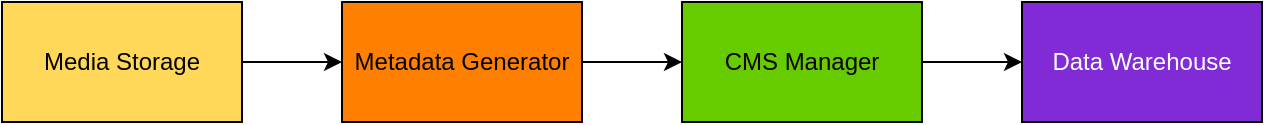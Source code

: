 <mxfile version="21.5.2" type="github">
  <diagram name="Page-1" id="XJgfeW0EV7LgzFJ4xiEp">
    <mxGraphModel dx="874" dy="479" grid="1" gridSize="10" guides="1" tooltips="1" connect="1" arrows="1" fold="1" page="1" pageScale="1" pageWidth="850" pageHeight="1100" math="0" shadow="0">
      <root>
        <mxCell id="0" />
        <mxCell id="1" parent="0" />
        <mxCell id="syRJA_nW0c1a9XO2yfyS-17" value="" style="edgeStyle=orthogonalEdgeStyle;rounded=0;orthogonalLoop=1;jettySize=auto;html=1;" parent="1" source="syRJA_nW0c1a9XO2yfyS-1" target="syRJA_nW0c1a9XO2yfyS-3" edge="1">
          <mxGeometry relative="1" as="geometry" />
        </mxCell>
        <mxCell id="syRJA_nW0c1a9XO2yfyS-1" value="Media Storage" style="rounded=0;whiteSpace=wrap;html=1;fillColor=#FFD859;" parent="1" vertex="1">
          <mxGeometry x="80" y="120" width="120" height="60" as="geometry" />
        </mxCell>
        <mxCell id="syRJA_nW0c1a9XO2yfyS-18" value="" style="edgeStyle=orthogonalEdgeStyle;rounded=0;orthogonalLoop=1;jettySize=auto;html=1;" parent="1" source="syRJA_nW0c1a9XO2yfyS-3" target="syRJA_nW0c1a9XO2yfyS-4" edge="1">
          <mxGeometry relative="1" as="geometry" />
        </mxCell>
        <mxCell id="syRJA_nW0c1a9XO2yfyS-3" value="Metadata Generator" style="rounded=0;whiteSpace=wrap;html=1;fillColor=#FF8000;" parent="1" vertex="1">
          <mxGeometry x="250" y="120" width="120" height="60" as="geometry" />
        </mxCell>
        <mxCell id="syRJA_nW0c1a9XO2yfyS-6" value="" style="edgeStyle=orthogonalEdgeStyle;rounded=0;orthogonalLoop=1;jettySize=auto;html=1;" parent="1" source="syRJA_nW0c1a9XO2yfyS-4" target="syRJA_nW0c1a9XO2yfyS-5" edge="1">
          <mxGeometry relative="1" as="geometry" />
        </mxCell>
        <mxCell id="syRJA_nW0c1a9XO2yfyS-4" value="CMS Manager" style="rounded=0;whiteSpace=wrap;html=1;fillColor=#66CC00;" parent="1" vertex="1">
          <mxGeometry x="420" y="120" width="120" height="60" as="geometry" />
        </mxCell>
        <mxCell id="syRJA_nW0c1a9XO2yfyS-5" value="&lt;font color=&quot;#ffffff&quot;&gt;Data Warehouse&lt;/font&gt;" style="rounded=0;whiteSpace=wrap;html=1;fillColor=#812BD6;" parent="1" vertex="1">
          <mxGeometry x="590" y="120" width="120" height="60" as="geometry" />
        </mxCell>
      </root>
    </mxGraphModel>
  </diagram>
</mxfile>
